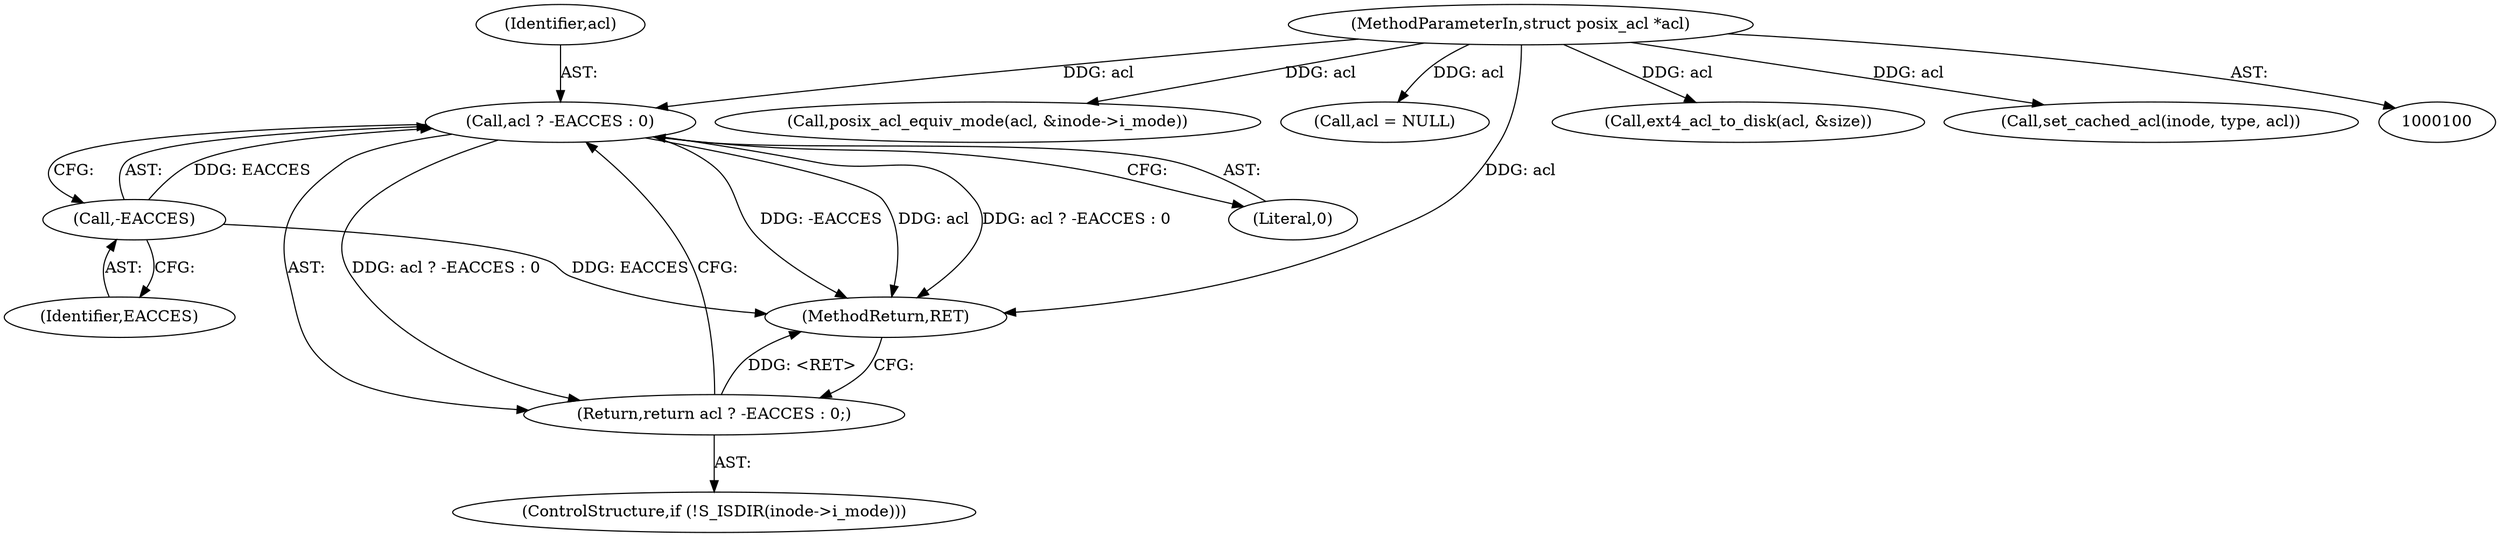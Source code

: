 digraph "0_linux_073931017b49d9458aa351605b43a7e34598caef_3@pointer" {
"1000170" [label="(Call,acl ? -EACCES : 0)"];
"1000104" [label="(MethodParameterIn,struct posix_acl *acl)"];
"1000172" [label="(Call,-EACCES)"];
"1000169" [label="(Return,return acl ? -EACCES : 0;)"];
"1000169" [label="(Return,return acl ? -EACCES : 0;)"];
"1000173" [label="(Identifier,EACCES)"];
"1000218" [label="(MethodReturn,RET)"];
"1000170" [label="(Call,acl ? -EACCES : 0)"];
"1000104" [label="(MethodParameterIn,struct posix_acl *acl)"];
"1000171" [label="(Identifier,acl)"];
"1000128" [label="(Call,posix_acl_equiv_mode(acl, &inode->i_mode))"];
"1000155" [label="(Call,acl = NULL)"];
"1000163" [label="(ControlStructure,if (!S_ISDIR(inode->i_mode)))"];
"1000172" [label="(Call,-EACCES)"];
"1000185" [label="(Call,ext4_acl_to_disk(acl, &size))"];
"1000174" [label="(Literal,0)"];
"1000212" [label="(Call,set_cached_acl(inode, type, acl))"];
"1000170" -> "1000169"  [label="AST: "];
"1000170" -> "1000172"  [label="CFG: "];
"1000170" -> "1000174"  [label="CFG: "];
"1000171" -> "1000170"  [label="AST: "];
"1000172" -> "1000170"  [label="AST: "];
"1000174" -> "1000170"  [label="AST: "];
"1000169" -> "1000170"  [label="CFG: "];
"1000170" -> "1000218"  [label="DDG: -EACCES"];
"1000170" -> "1000218"  [label="DDG: acl"];
"1000170" -> "1000218"  [label="DDG: acl ? -EACCES : 0"];
"1000170" -> "1000169"  [label="DDG: acl ? -EACCES : 0"];
"1000104" -> "1000170"  [label="DDG: acl"];
"1000172" -> "1000170"  [label="DDG: EACCES"];
"1000104" -> "1000100"  [label="AST: "];
"1000104" -> "1000218"  [label="DDG: acl"];
"1000104" -> "1000128"  [label="DDG: acl"];
"1000104" -> "1000155"  [label="DDG: acl"];
"1000104" -> "1000185"  [label="DDG: acl"];
"1000104" -> "1000212"  [label="DDG: acl"];
"1000172" -> "1000173"  [label="CFG: "];
"1000173" -> "1000172"  [label="AST: "];
"1000172" -> "1000218"  [label="DDG: EACCES"];
"1000169" -> "1000163"  [label="AST: "];
"1000218" -> "1000169"  [label="CFG: "];
"1000169" -> "1000218"  [label="DDG: <RET>"];
}
